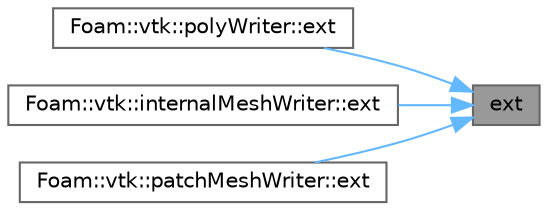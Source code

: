 digraph "ext"
{
 // LATEX_PDF_SIZE
  bgcolor="transparent";
  edge [fontname=Helvetica,fontsize=10,labelfontname=Helvetica,labelfontsize=10];
  node [fontname=Helvetica,fontsize=10,shape=box,height=0.2,width=0.4];
  rankdir="RL";
  Node1 [id="Node000001",label="ext",height=0.2,width=0.4,color="gray40", fillcolor="grey60", style="filled", fontcolor="black",tooltip=" "];
  Node1 -> Node2 [id="edge1_Node000001_Node000002",dir="back",color="steelblue1",style="solid",tooltip=" "];
  Node2 [id="Node000002",label="Foam::vtk::polyWriter::ext",height=0.2,width=0.4,color="grey40", fillcolor="white", style="filled",URL="$classFoam_1_1vtk_1_1polyWriter.html#a6afe53fd6db571da7136b85b0201a18a",tooltip=" "];
  Node1 -> Node3 [id="edge2_Node000001_Node000003",dir="back",color="steelblue1",style="solid",tooltip=" "];
  Node3 [id="Node000003",label="Foam::vtk::internalMeshWriter::ext",height=0.2,width=0.4,color="grey40", fillcolor="white", style="filled",URL="$classFoam_1_1vtk_1_1internalMeshWriter.html#a6afe53fd6db571da7136b85b0201a18a",tooltip=" "];
  Node1 -> Node4 [id="edge3_Node000001_Node000004",dir="back",color="steelblue1",style="solid",tooltip=" "];
  Node4 [id="Node000004",label="Foam::vtk::patchMeshWriter::ext",height=0.2,width=0.4,color="grey40", fillcolor="white", style="filled",URL="$classFoam_1_1vtk_1_1patchMeshWriter.html#a6afe53fd6db571da7136b85b0201a18a",tooltip=" "];
}

